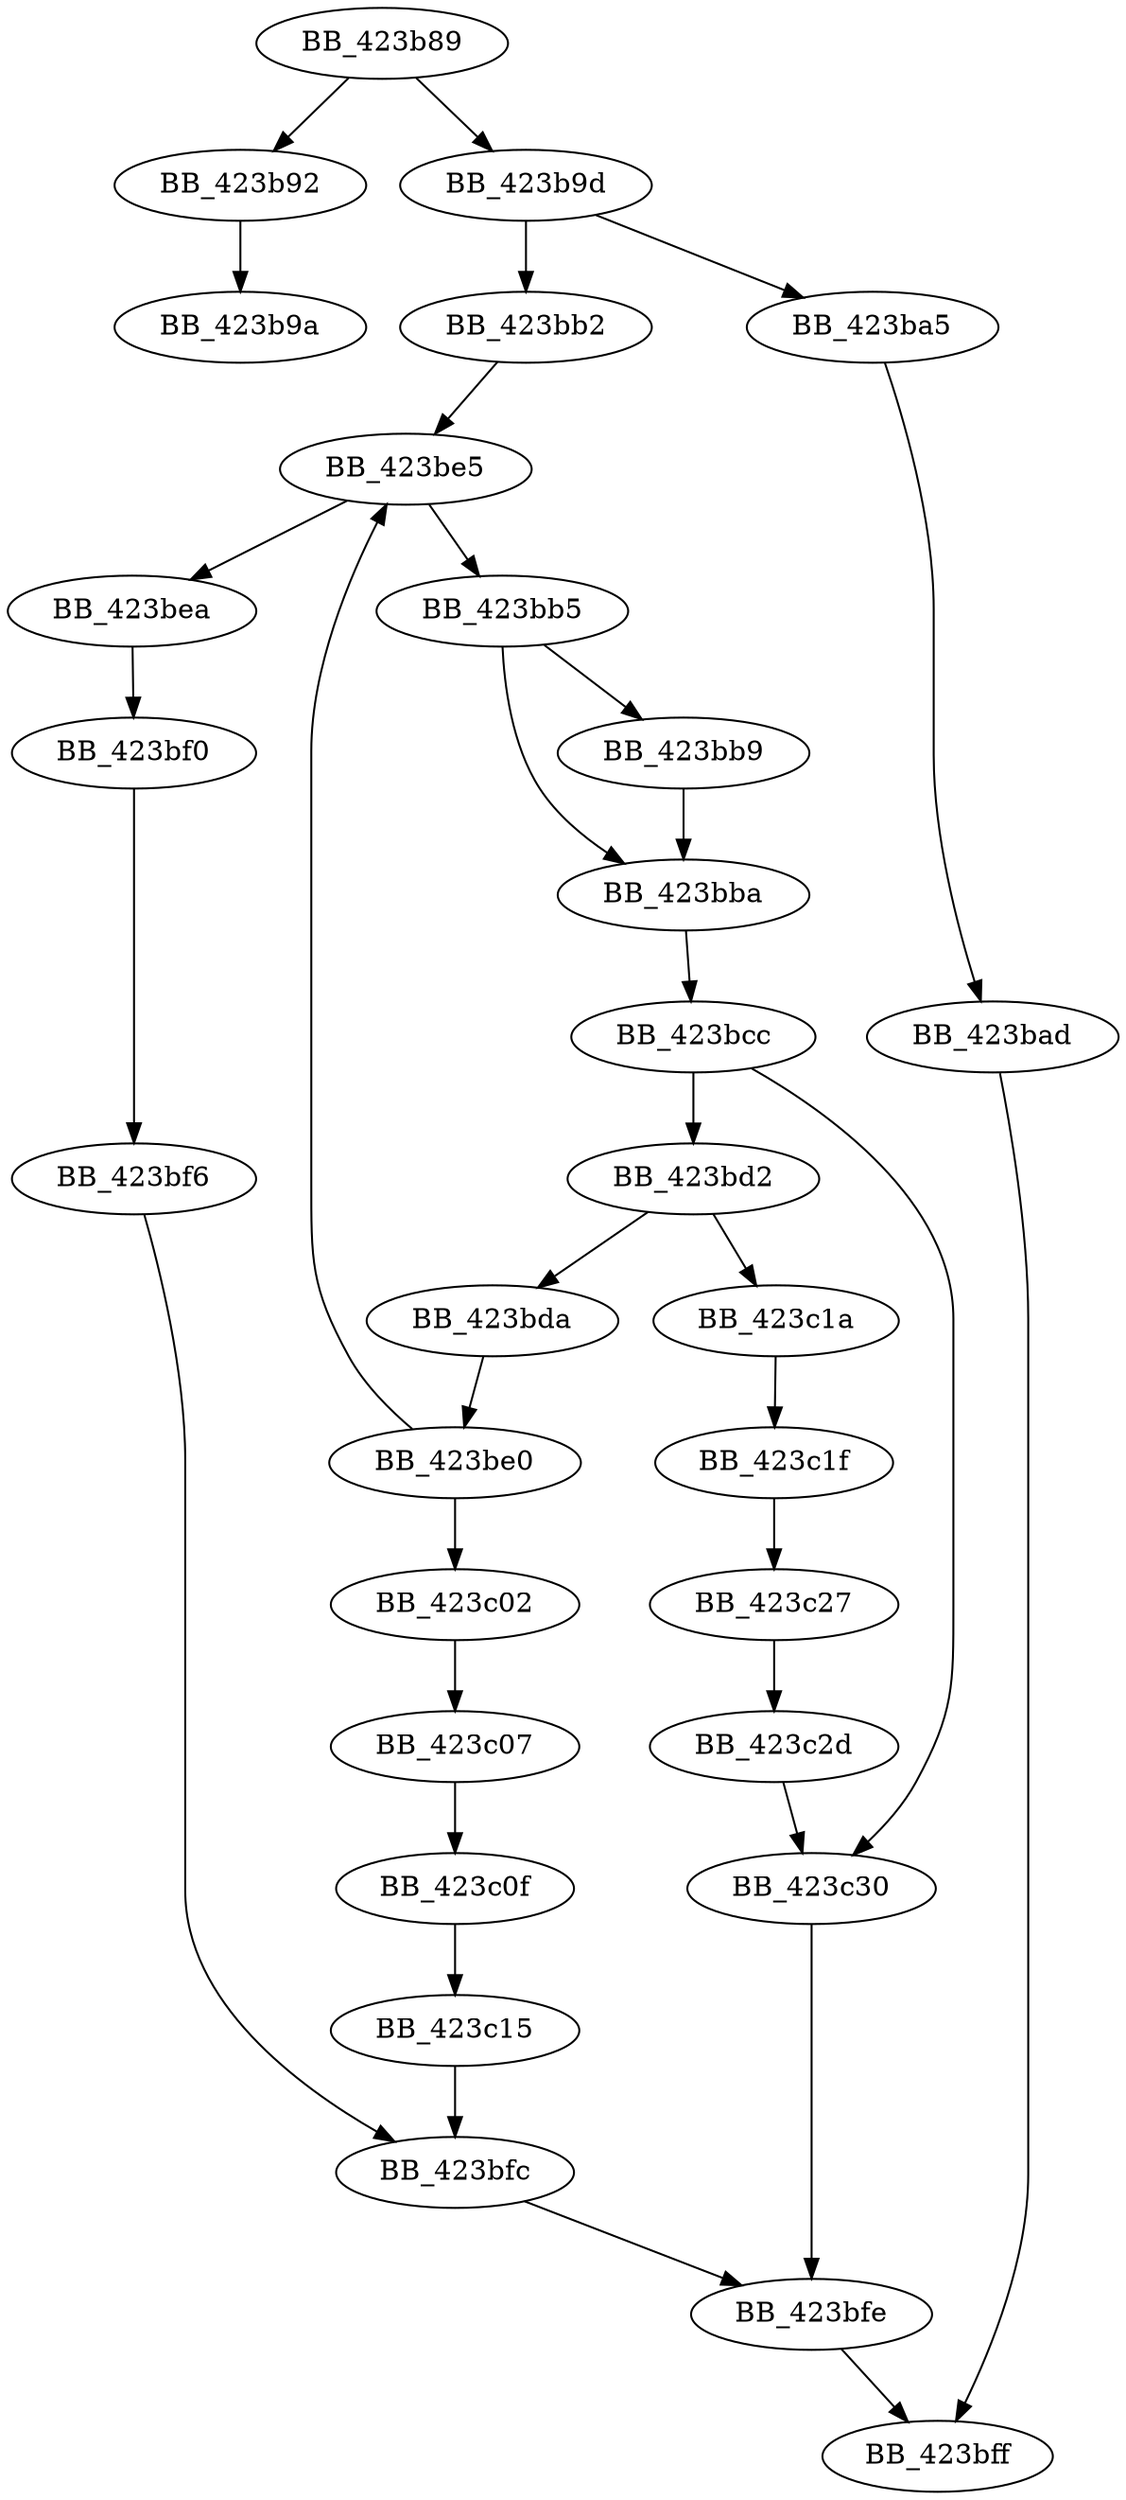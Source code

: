 DiGraph _realloc{
BB_423b89->BB_423b92
BB_423b89->BB_423b9d
BB_423b92->BB_423b9a
BB_423b9d->BB_423ba5
BB_423b9d->BB_423bb2
BB_423ba5->BB_423bad
BB_423bad->BB_423bff
BB_423bb2->BB_423be5
BB_423bb5->BB_423bb9
BB_423bb5->BB_423bba
BB_423bb9->BB_423bba
BB_423bba->BB_423bcc
BB_423bcc->BB_423bd2
BB_423bcc->BB_423c30
BB_423bd2->BB_423bda
BB_423bd2->BB_423c1a
BB_423bda->BB_423be0
BB_423be0->BB_423be5
BB_423be0->BB_423c02
BB_423be5->BB_423bb5
BB_423be5->BB_423bea
BB_423bea->BB_423bf0
BB_423bf0->BB_423bf6
BB_423bf6->BB_423bfc
BB_423bfc->BB_423bfe
BB_423bfe->BB_423bff
BB_423c02->BB_423c07
BB_423c07->BB_423c0f
BB_423c0f->BB_423c15
BB_423c15->BB_423bfc
BB_423c1a->BB_423c1f
BB_423c1f->BB_423c27
BB_423c27->BB_423c2d
BB_423c2d->BB_423c30
BB_423c30->BB_423bfe
}

